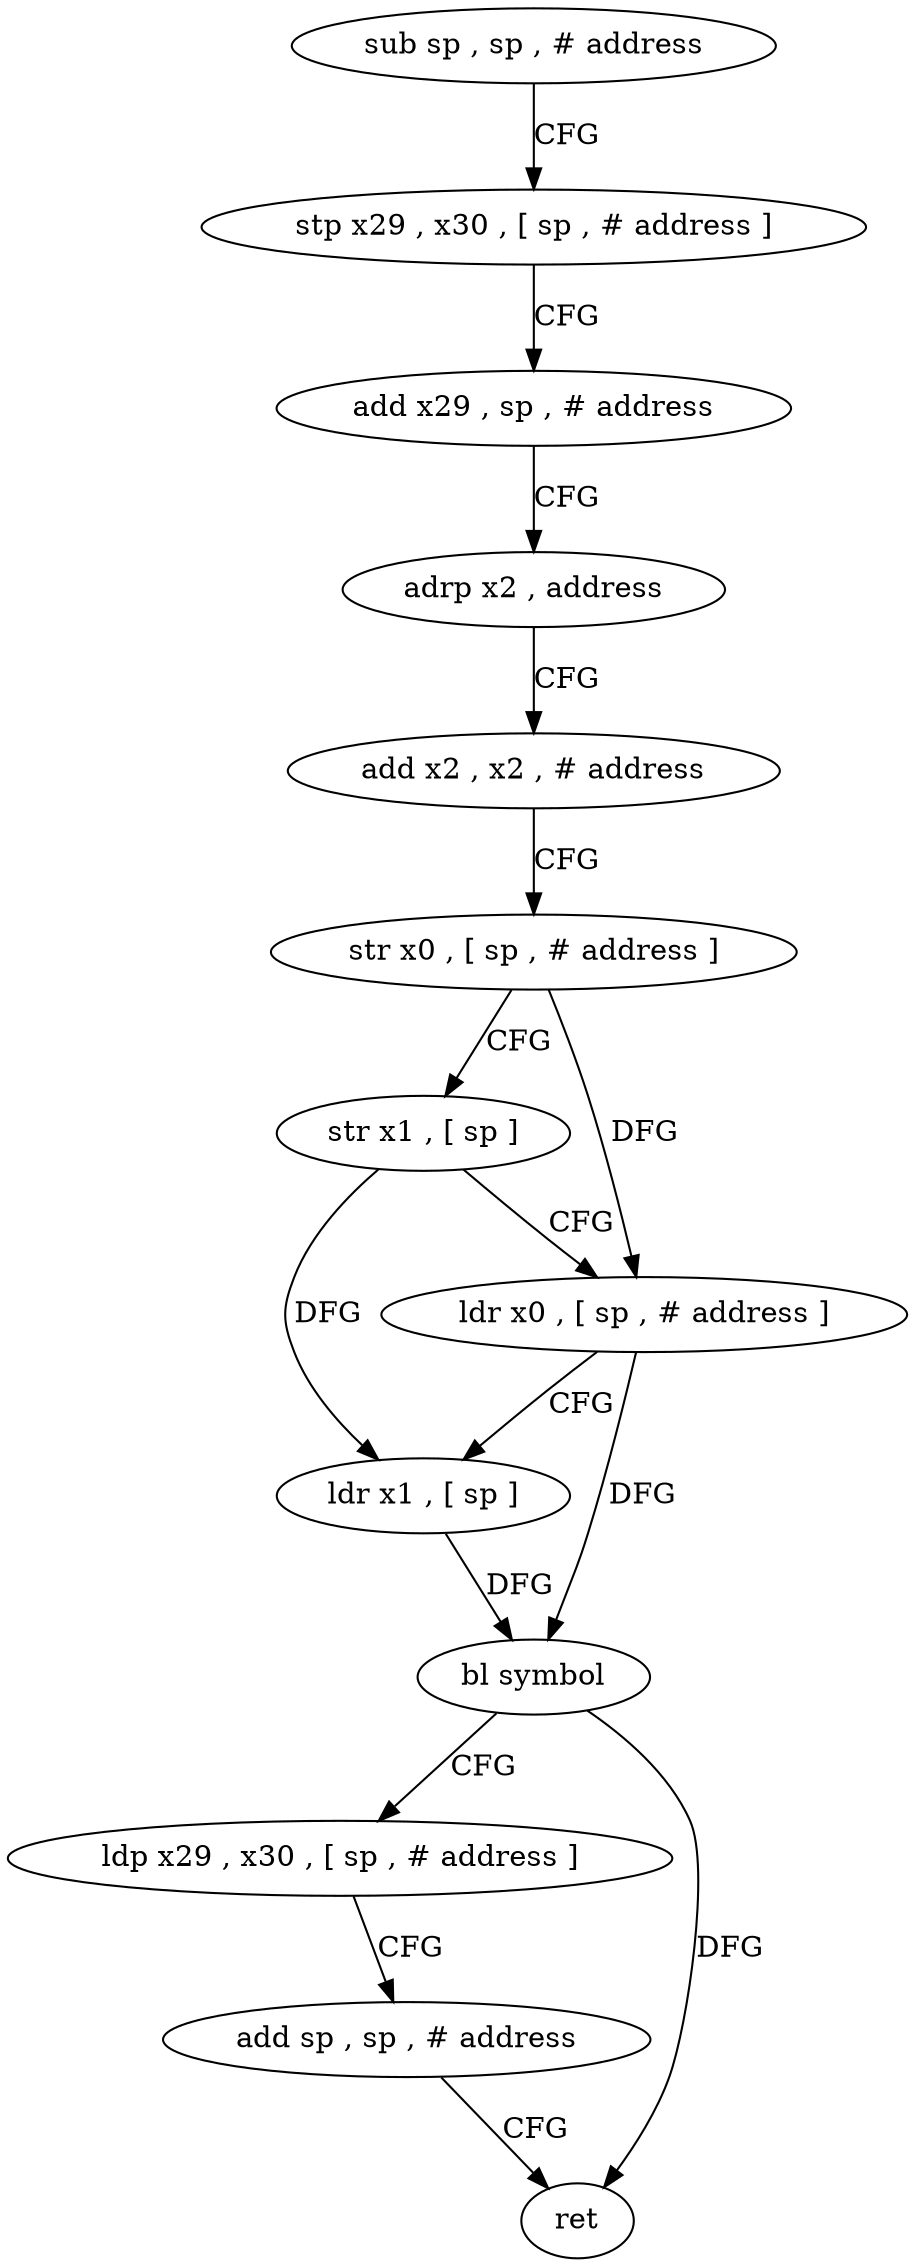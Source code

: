 digraph "func" {
"4239892" [label = "sub sp , sp , # address" ]
"4239896" [label = "stp x29 , x30 , [ sp , # address ]" ]
"4239900" [label = "add x29 , sp , # address" ]
"4239904" [label = "adrp x2 , address" ]
"4239908" [label = "add x2 , x2 , # address" ]
"4239912" [label = "str x0 , [ sp , # address ]" ]
"4239916" [label = "str x1 , [ sp ]" ]
"4239920" [label = "ldr x0 , [ sp , # address ]" ]
"4239924" [label = "ldr x1 , [ sp ]" ]
"4239928" [label = "bl symbol" ]
"4239932" [label = "ldp x29 , x30 , [ sp , # address ]" ]
"4239936" [label = "add sp , sp , # address" ]
"4239940" [label = "ret" ]
"4239892" -> "4239896" [ label = "CFG" ]
"4239896" -> "4239900" [ label = "CFG" ]
"4239900" -> "4239904" [ label = "CFG" ]
"4239904" -> "4239908" [ label = "CFG" ]
"4239908" -> "4239912" [ label = "CFG" ]
"4239912" -> "4239916" [ label = "CFG" ]
"4239912" -> "4239920" [ label = "DFG" ]
"4239916" -> "4239920" [ label = "CFG" ]
"4239916" -> "4239924" [ label = "DFG" ]
"4239920" -> "4239924" [ label = "CFG" ]
"4239920" -> "4239928" [ label = "DFG" ]
"4239924" -> "4239928" [ label = "DFG" ]
"4239928" -> "4239932" [ label = "CFG" ]
"4239928" -> "4239940" [ label = "DFG" ]
"4239932" -> "4239936" [ label = "CFG" ]
"4239936" -> "4239940" [ label = "CFG" ]
}
